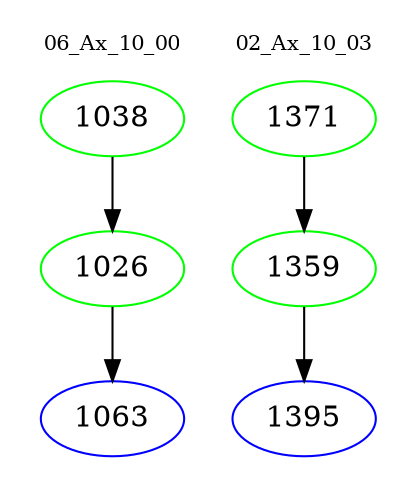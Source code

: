 digraph{
subgraph cluster_0 {
color = white
label = "06_Ax_10_00";
fontsize=10;
T0_1038 [label="1038", color="green"]
T0_1038 -> T0_1026 [color="black"]
T0_1026 [label="1026", color="green"]
T0_1026 -> T0_1063 [color="black"]
T0_1063 [label="1063", color="blue"]
}
subgraph cluster_1 {
color = white
label = "02_Ax_10_03";
fontsize=10;
T1_1371 [label="1371", color="green"]
T1_1371 -> T1_1359 [color="black"]
T1_1359 [label="1359", color="green"]
T1_1359 -> T1_1395 [color="black"]
T1_1395 [label="1395", color="blue"]
}
}
